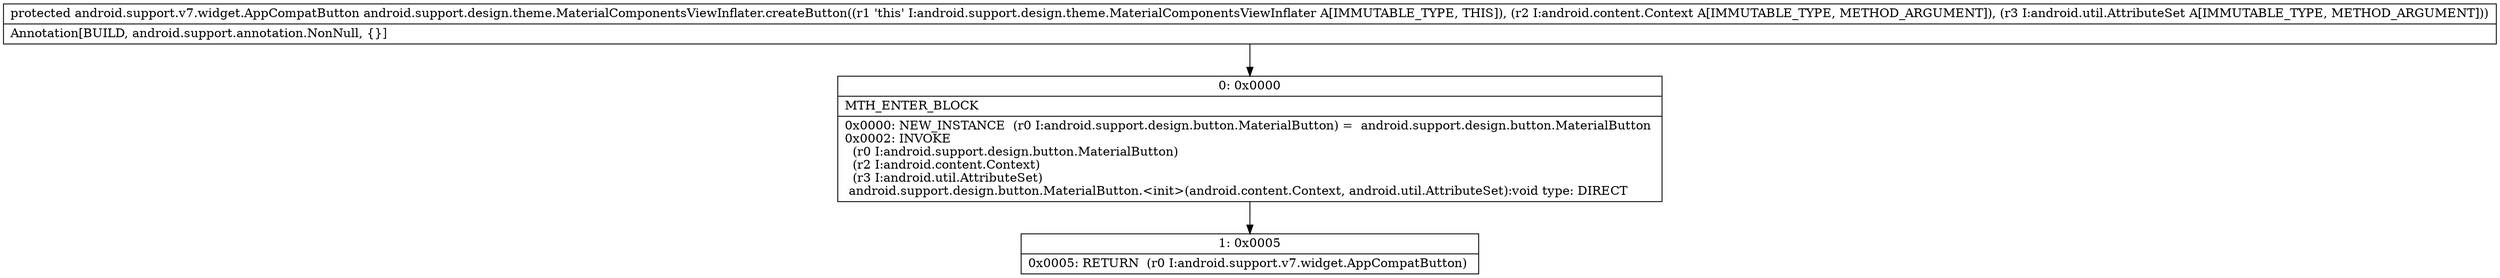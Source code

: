 digraph "CFG forandroid.support.design.theme.MaterialComponentsViewInflater.createButton(Landroid\/content\/Context;Landroid\/util\/AttributeSet;)Landroid\/support\/v7\/widget\/AppCompatButton;" {
Node_0 [shape=record,label="{0\:\ 0x0000|MTH_ENTER_BLOCK\l|0x0000: NEW_INSTANCE  (r0 I:android.support.design.button.MaterialButton) =  android.support.design.button.MaterialButton \l0x0002: INVOKE  \l  (r0 I:android.support.design.button.MaterialButton)\l  (r2 I:android.content.Context)\l  (r3 I:android.util.AttributeSet)\l android.support.design.button.MaterialButton.\<init\>(android.content.Context, android.util.AttributeSet):void type: DIRECT \l}"];
Node_1 [shape=record,label="{1\:\ 0x0005|0x0005: RETURN  (r0 I:android.support.v7.widget.AppCompatButton) \l}"];
MethodNode[shape=record,label="{protected android.support.v7.widget.AppCompatButton android.support.design.theme.MaterialComponentsViewInflater.createButton((r1 'this' I:android.support.design.theme.MaterialComponentsViewInflater A[IMMUTABLE_TYPE, THIS]), (r2 I:android.content.Context A[IMMUTABLE_TYPE, METHOD_ARGUMENT]), (r3 I:android.util.AttributeSet A[IMMUTABLE_TYPE, METHOD_ARGUMENT]))  | Annotation[BUILD, android.support.annotation.NonNull, \{\}]\l}"];
MethodNode -> Node_0;
Node_0 -> Node_1;
}

